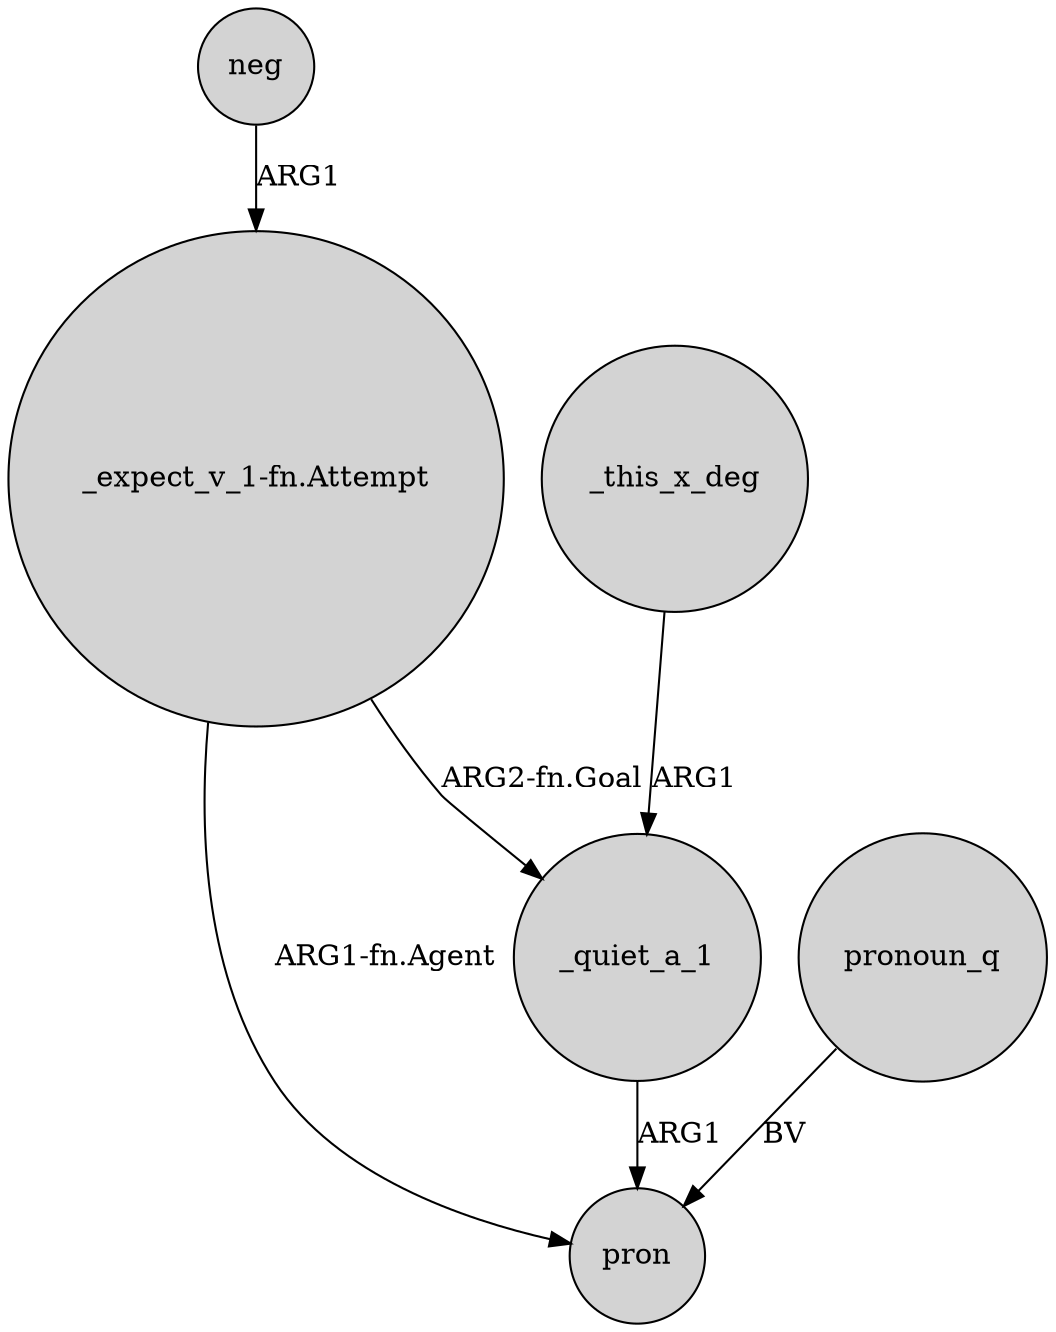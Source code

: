 digraph {
	node [shape=circle style=filled]
	_quiet_a_1 -> pron [label=ARG1]
	"_expect_v_1-fn.Attempt" -> pron [label="ARG1-fn.Agent"]
	"_expect_v_1-fn.Attempt" -> _quiet_a_1 [label="ARG2-fn.Goal"]
	_this_x_deg -> _quiet_a_1 [label=ARG1]
	pronoun_q -> pron [label=BV]
	neg -> "_expect_v_1-fn.Attempt" [label=ARG1]
}
